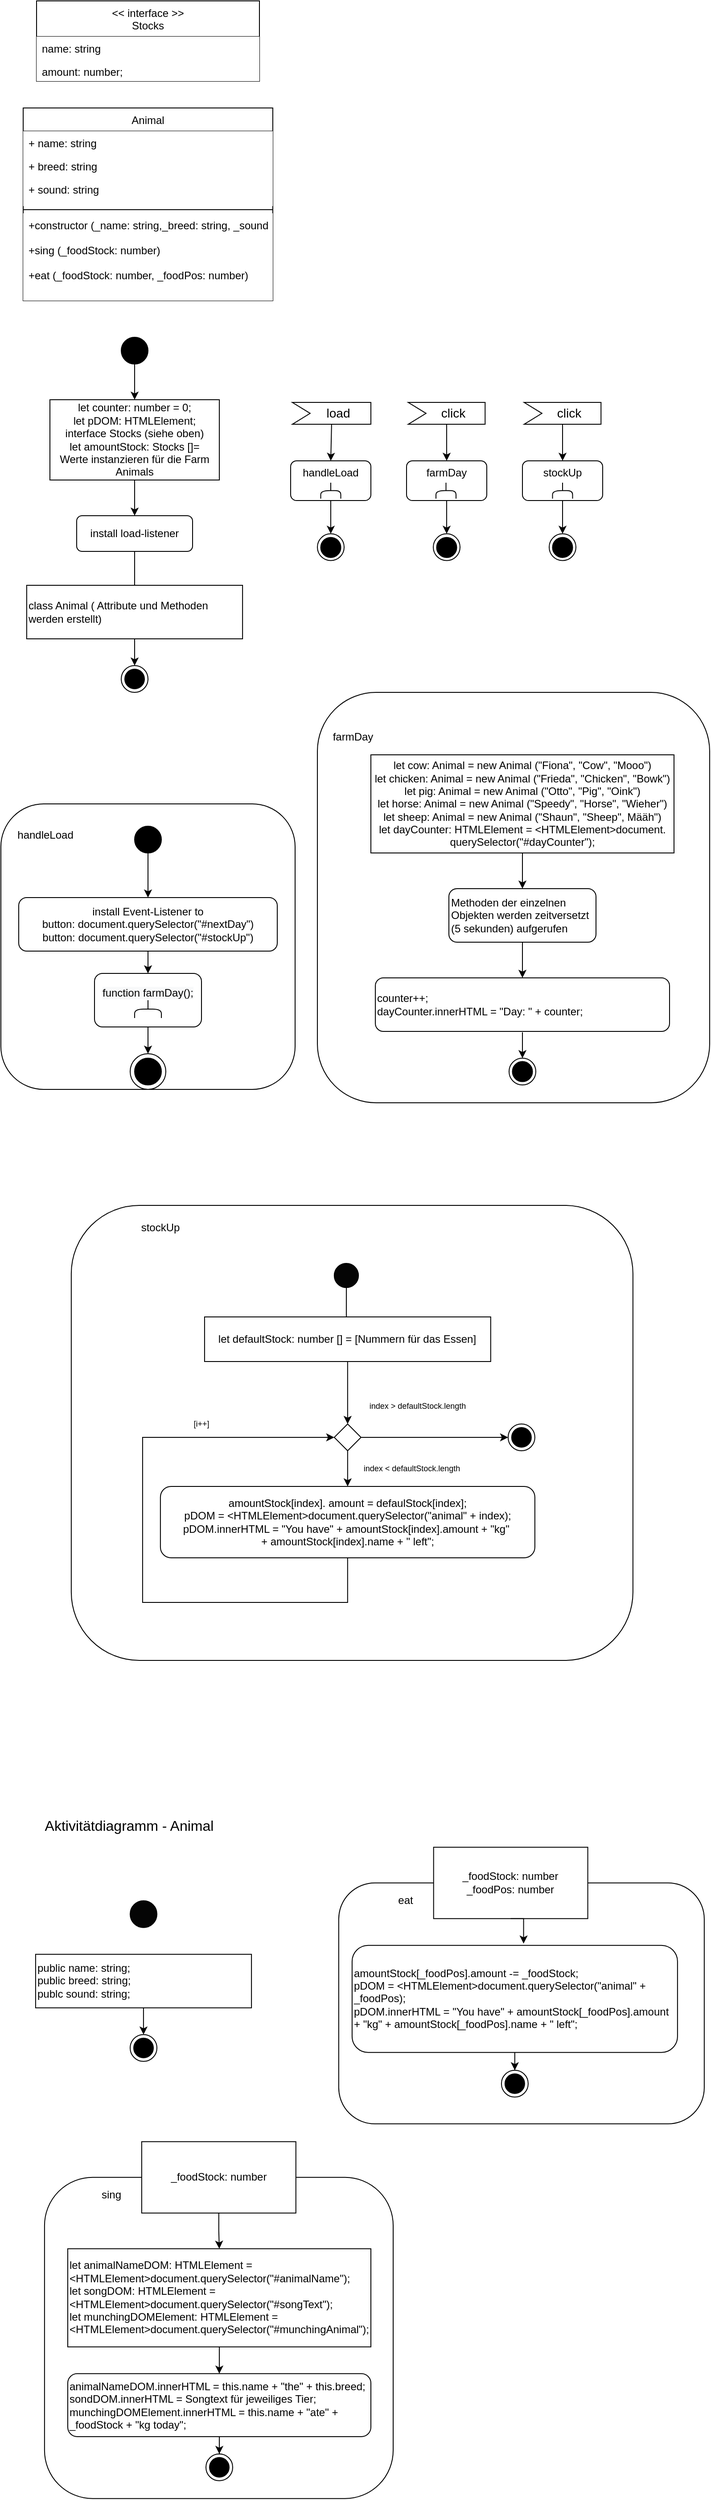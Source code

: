 <mxfile version="14.6.13" type="device"><diagram id="C5RBs43oDa-KdzZeNtuy" name="Page-1"><mxGraphModel dx="1422" dy="1991" grid="1" gridSize="10" guides="1" tooltips="1" connect="1" arrows="1" fold="1" page="1" pageScale="1" pageWidth="827" pageHeight="1169" math="0" shadow="0"><root><mxCell id="WIyWlLk6GJQsqaUBKTNV-0"/><mxCell id="WIyWlLk6GJQsqaUBKTNV-1" parent="WIyWlLk6GJQsqaUBKTNV-0"/><mxCell id="gKO_1X0yoC0C5hz0fYkY-162" value="" style="group" parent="WIyWlLk6GJQsqaUBKTNV-1" vertex="1" connectable="0"><mxGeometry x="430" y="-1060" width="795" height="2799.38" as="geometry"/></mxCell><mxCell id="zkfFHV4jXpPFQw0GAbJ--17" value="Animal" style="swimlane;fontStyle=0;align=center;verticalAlign=top;childLayout=stackLayout;horizontal=1;startSize=26;horizontalStack=0;resizeParent=1;resizeLast=0;collapsible=1;marginBottom=0;rounded=0;shadow=0;strokeWidth=1;" parent="gKO_1X0yoC0C5hz0fYkY-162" vertex="1"><mxGeometry x="25" y="120" width="280" height="216" as="geometry"><mxRectangle x="550" y="140" width="160" height="26" as="alternateBounds"/></mxGeometry></mxCell><mxCell id="zkfFHV4jXpPFQw0GAbJ--18" value="+ name: string" style="text;align=left;verticalAlign=top;spacingLeft=4;spacingRight=4;overflow=hidden;rotatable=0;points=[[0,0.5],[1,0.5]];portConstraint=eastwest;fillColor=#ffffff;" parent="zkfFHV4jXpPFQw0GAbJ--17" vertex="1"><mxGeometry y="26" width="280" height="26" as="geometry"/></mxCell><mxCell id="zkfFHV4jXpPFQw0GAbJ--19" value="+ breed: string" style="text;align=left;verticalAlign=top;spacingLeft=4;spacingRight=4;overflow=hidden;rotatable=0;points=[[0,0.5],[1,0.5]];portConstraint=eastwest;rounded=0;shadow=0;html=0;fillColor=#ffffff;" parent="zkfFHV4jXpPFQw0GAbJ--17" vertex="1"><mxGeometry y="52" width="280" height="26" as="geometry"/></mxCell><mxCell id="zkfFHV4jXpPFQw0GAbJ--20" value="+ sound: string" style="text;align=left;verticalAlign=top;spacingLeft=4;spacingRight=4;overflow=hidden;rotatable=0;points=[[0,0.5],[1,0.5]];portConstraint=eastwest;rounded=0;shadow=0;html=0;fillColor=#ffffff;" parent="zkfFHV4jXpPFQw0GAbJ--17" vertex="1"><mxGeometry y="78" width="280" height="32" as="geometry"/></mxCell><mxCell id="zkfFHV4jXpPFQw0GAbJ--23" value="" style="line;html=1;strokeWidth=1;align=left;verticalAlign=middle;spacingTop=-1;spacingLeft=3;spacingRight=3;rotatable=0;labelPosition=right;points=[];portConstraint=eastwest;" parent="zkfFHV4jXpPFQw0GAbJ--17" vertex="1"><mxGeometry y="110" width="280" height="8" as="geometry"/></mxCell><mxCell id="zkfFHV4jXpPFQw0GAbJ--24" value="+constructor (_name: string,_breed: string, _sound: string)&#10;&#10;+sing (_foodStock: number)&#10;&#10;+eat (_foodStock: number, _foodPos: number)" style="text;align=left;verticalAlign=top;spacingLeft=4;spacingRight=4;overflow=hidden;rotatable=0;points=[[0,0.5],[1,0.5]];portConstraint=eastwest;fillColor=#ffffff;" parent="zkfFHV4jXpPFQw0GAbJ--17" vertex="1"><mxGeometry y="118" width="280" height="98" as="geometry"/></mxCell><mxCell id="gKO_1X0yoC0C5hz0fYkY-0" value="&lt;&lt; interface &gt;&gt;&#10;Stocks" style="swimlane;fontStyle=0;align=center;verticalAlign=top;childLayout=stackLayout;horizontal=1;startSize=40;horizontalStack=0;resizeParent=1;resizeLast=0;collapsible=1;marginBottom=0;rounded=0;shadow=0;strokeWidth=1;labelBackgroundColor=none;" parent="gKO_1X0yoC0C5hz0fYkY-162" vertex="1"><mxGeometry x="40" width="250" height="90" as="geometry"><mxRectangle x="550" y="140" width="160" height="26" as="alternateBounds"/></mxGeometry></mxCell><mxCell id="gKO_1X0yoC0C5hz0fYkY-1" value="name: string" style="text;align=left;verticalAlign=top;spacingLeft=4;spacingRight=4;overflow=hidden;rotatable=0;points=[[0,0.5],[1,0.5]];portConstraint=eastwest;fillColor=#ffffff;" parent="gKO_1X0yoC0C5hz0fYkY-0" vertex="1"><mxGeometry y="40" width="250" height="26" as="geometry"/></mxCell><mxCell id="gKO_1X0yoC0C5hz0fYkY-3" value="amount: number;" style="text;align=left;verticalAlign=top;spacingLeft=4;spacingRight=4;overflow=hidden;rotatable=0;points=[[0,0.5],[1,0.5]];portConstraint=eastwest;rounded=0;shadow=0;html=0;fillColor=#ffffff;" parent="gKO_1X0yoC0C5hz0fYkY-0" vertex="1"><mxGeometry y="66" width="250" height="24" as="geometry"/></mxCell><mxCell id="gKO_1X0yoC0C5hz0fYkY-65" value="" style="group" parent="gKO_1X0yoC0C5hz0fYkY-162" vertex="1" connectable="0"><mxGeometry x="325" y="450" width="90" height="180" as="geometry"/></mxCell><mxCell id="gKO_1X0yoC0C5hz0fYkY-26" value="load" style="html=1;shape=mxgraph.infographic.ribbonSimple;notch1=20;notch2=0;align=center;verticalAlign=middle;fontSize=14;fontStyle=0;fillColor=#FFFFFF;flipH=0;spacingRight=0;spacingLeft=14;labelBackgroundColor=none;" parent="gKO_1X0yoC0C5hz0fYkY-65" vertex="1"><mxGeometry x="1.875" width="88.125" height="24.545" as="geometry"/></mxCell><mxCell id="gKO_1X0yoC0C5hz0fYkY-27" value="" style="endArrow=classic;html=1;labelBackgroundColor=#FFFFFF;strokeColor=#000000;exitX=0;exitY=0;exitDx=44.062;exitDy=24.545;exitPerimeter=0;entryX=0.5;entryY=0;entryDx=0;entryDy=0;" parent="gKO_1X0yoC0C5hz0fYkY-65" source="gKO_1X0yoC0C5hz0fYkY-26" target="gKO_1X0yoC0C5hz0fYkY-28" edge="1"><mxGeometry width="50" height="50" relative="1" as="geometry"><mxPoint x="39.375" y="90" as="sourcePoint"/><mxPoint x="45.375" y="57.273" as="targetPoint"/></mxGeometry></mxCell><mxCell id="gKO_1X0yoC0C5hz0fYkY-38" value="" style="group" parent="gKO_1X0yoC0C5hz0fYkY-65" vertex="1" connectable="0"><mxGeometry x="30" y="147.273" width="30" height="32.727" as="geometry"/></mxCell><mxCell id="gKO_1X0yoC0C5hz0fYkY-36" value="" style="ellipse;whiteSpace=wrap;html=1;aspect=fixed;labelBackgroundColor=none;fillColor=#ffffff;gradientColor=none;" parent="gKO_1X0yoC0C5hz0fYkY-38" vertex="1"><mxGeometry width="30" height="30" as="geometry"/></mxCell><mxCell id="gKO_1X0yoC0C5hz0fYkY-37" value="" style="ellipse;whiteSpace=wrap;html=1;aspect=fixed;labelBackgroundColor=none;gradientColor=none;fillColor=#000000;" parent="gKO_1X0yoC0C5hz0fYkY-38" vertex="1"><mxGeometry x="3.75" y="4.091" width="22.5" height="22.5" as="geometry"/></mxCell><mxCell id="gKO_1X0yoC0C5hz0fYkY-60" value="" style="group" parent="gKO_1X0yoC0C5hz0fYkY-65" vertex="1" connectable="0"><mxGeometry y="65.45" width="90" height="44.55" as="geometry"/></mxCell><mxCell id="gKO_1X0yoC0C5hz0fYkY-28" value="handleLoad" style="rounded=1;whiteSpace=wrap;html=1;labelBackgroundColor=none;fillColor=#ffffff;gradientColor=none;verticalAlign=top;" parent="gKO_1X0yoC0C5hz0fYkY-60" vertex="1"><mxGeometry width="90" height="44.55" as="geometry"/></mxCell><mxCell id="gKO_1X0yoC0C5hz0fYkY-34" value="" style="group" parent="gKO_1X0yoC0C5hz0fYkY-60" vertex="1" connectable="0"><mxGeometry x="33.75" y="24.55" width="22.5" height="8.91" as="geometry"/></mxCell><mxCell id="gKO_1X0yoC0C5hz0fYkY-29" value="" style="endArrow=none;html=1;labelBackgroundColor=#FFFFFF;strokeColor=#000000;" parent="gKO_1X0yoC0C5hz0fYkY-34" edge="1"><mxGeometry width="50" height="50" relative="1" as="geometry"><mxPoint y="17.82" as="sourcePoint"/><mxPoint x="22.5" y="17.82" as="targetPoint"/><Array as="points"><mxPoint y="8.91"/><mxPoint x="22.5" y="8.91"/></Array></mxGeometry></mxCell><mxCell id="gKO_1X0yoC0C5hz0fYkY-33" value="" style="endArrow=none;html=1;labelBackgroundColor=#FFFFFF;strokeColor=#000000;" parent="gKO_1X0yoC0C5hz0fYkY-34" edge="1"><mxGeometry width="50" height="50" relative="1" as="geometry"><mxPoint x="11.25" y="8.91" as="sourcePoint"/><mxPoint x="11.25" as="targetPoint"/></mxGeometry></mxCell><mxCell id="gKO_1X0yoC0C5hz0fYkY-35" value="" style="endArrow=classic;html=1;labelBackgroundColor=#FFFFFF;strokeColor=#000000;exitX=0.5;exitY=1;exitDx=0;exitDy=0;entryX=0.5;entryY=0;entryDx=0;entryDy=0;" parent="gKO_1X0yoC0C5hz0fYkY-65" source="gKO_1X0yoC0C5hz0fYkY-28" target="gKO_1X0yoC0C5hz0fYkY-36" edge="1"><mxGeometry width="50" height="50" relative="1" as="geometry"><mxPoint x="189.375" y="212.727" as="sourcePoint"/><mxPoint x="45.375" y="147.273" as="targetPoint"/></mxGeometry></mxCell><mxCell id="gKO_1X0yoC0C5hz0fYkY-79" value="" style="group" parent="gKO_1X0yoC0C5hz0fYkY-162" vertex="1" connectable="0"><mxGeometry x="585" y="450" width="90" height="180" as="geometry"/></mxCell><mxCell id="gKO_1X0yoC0C5hz0fYkY-80" value="click" style="html=1;shape=mxgraph.infographic.ribbonSimple;notch1=20;notch2=0;align=center;verticalAlign=middle;fontSize=14;fontStyle=0;fillColor=#FFFFFF;flipH=0;spacingRight=0;spacingLeft=14;labelBackgroundColor=none;" parent="gKO_1X0yoC0C5hz0fYkY-79" vertex="1"><mxGeometry x="1.875" width="86.25" height="24.545" as="geometry"/></mxCell><mxCell id="gKO_1X0yoC0C5hz0fYkY-81" value="" style="endArrow=classic;html=1;labelBackgroundColor=#FFFFFF;strokeColor=#000000;exitX=0;exitY=0;exitDx=43.125;exitDy=24.545;exitPerimeter=0;" parent="gKO_1X0yoC0C5hz0fYkY-79" source="gKO_1X0yoC0C5hz0fYkY-80" target="gKO_1X0yoC0C5hz0fYkY-86" edge="1"><mxGeometry width="50" height="50" relative="1" as="geometry"><mxPoint x="39.375" y="90" as="sourcePoint"/><mxPoint x="45.375" y="57.273" as="targetPoint"/></mxGeometry></mxCell><mxCell id="gKO_1X0yoC0C5hz0fYkY-82" value="" style="group" parent="gKO_1X0yoC0C5hz0fYkY-79" vertex="1" connectable="0"><mxGeometry x="30" y="147.273" width="30" height="32.727" as="geometry"/></mxCell><mxCell id="gKO_1X0yoC0C5hz0fYkY-83" value="" style="ellipse;whiteSpace=wrap;html=1;aspect=fixed;labelBackgroundColor=none;fillColor=#ffffff;gradientColor=none;" parent="gKO_1X0yoC0C5hz0fYkY-82" vertex="1"><mxGeometry width="30" height="30" as="geometry"/></mxCell><mxCell id="gKO_1X0yoC0C5hz0fYkY-84" value="" style="ellipse;whiteSpace=wrap;html=1;aspect=fixed;labelBackgroundColor=none;gradientColor=none;fillColor=#000000;" parent="gKO_1X0yoC0C5hz0fYkY-82" vertex="1"><mxGeometry x="3.75" y="4.091" width="22.5" height="22.5" as="geometry"/></mxCell><mxCell id="gKO_1X0yoC0C5hz0fYkY-85" value="" style="group" parent="gKO_1X0yoC0C5hz0fYkY-79" vertex="1" connectable="0"><mxGeometry y="65.45" width="90" height="44.55" as="geometry"/></mxCell><mxCell id="gKO_1X0yoC0C5hz0fYkY-86" value="stockUp" style="rounded=1;whiteSpace=wrap;html=1;labelBackgroundColor=none;fillColor=#ffffff;gradientColor=none;verticalAlign=top;" parent="gKO_1X0yoC0C5hz0fYkY-85" vertex="1"><mxGeometry width="90" height="44.55" as="geometry"/></mxCell><mxCell id="gKO_1X0yoC0C5hz0fYkY-87" value="" style="group" parent="gKO_1X0yoC0C5hz0fYkY-85" vertex="1" connectable="0"><mxGeometry x="33.75" y="24.55" width="22.5" height="8.91" as="geometry"/></mxCell><mxCell id="gKO_1X0yoC0C5hz0fYkY-88" value="" style="endArrow=none;html=1;labelBackgroundColor=#FFFFFF;strokeColor=#000000;" parent="gKO_1X0yoC0C5hz0fYkY-87" edge="1"><mxGeometry width="50" height="50" relative="1" as="geometry"><mxPoint y="17.82" as="sourcePoint"/><mxPoint x="22.5" y="17.82" as="targetPoint"/><Array as="points"><mxPoint y="8.91"/><mxPoint x="22.5" y="8.91"/></Array></mxGeometry></mxCell><mxCell id="gKO_1X0yoC0C5hz0fYkY-89" value="" style="endArrow=none;html=1;labelBackgroundColor=#FFFFFF;strokeColor=#000000;" parent="gKO_1X0yoC0C5hz0fYkY-87" edge="1"><mxGeometry width="50" height="50" relative="1" as="geometry"><mxPoint x="11.25" y="8.91" as="sourcePoint"/><mxPoint x="11.25" as="targetPoint"/></mxGeometry></mxCell><mxCell id="gKO_1X0yoC0C5hz0fYkY-90" value="" style="endArrow=classic;html=1;labelBackgroundColor=#FFFFFF;strokeColor=#000000;exitX=0.5;exitY=1;exitDx=0;exitDy=0;entryX=0.5;entryY=0;entryDx=0;entryDy=0;" parent="gKO_1X0yoC0C5hz0fYkY-79" source="gKO_1X0yoC0C5hz0fYkY-86" target="gKO_1X0yoC0C5hz0fYkY-83" edge="1"><mxGeometry width="50" height="50" relative="1" as="geometry"><mxPoint x="189.375" y="212.727" as="sourcePoint"/><mxPoint x="45.375" y="147.273" as="targetPoint"/></mxGeometry></mxCell><mxCell id="gKO_1X0yoC0C5hz0fYkY-91" value="" style="group" parent="gKO_1X0yoC0C5hz0fYkY-162" vertex="1" connectable="0"><mxGeometry x="455" y="450" width="90" height="180" as="geometry"/></mxCell><mxCell id="gKO_1X0yoC0C5hz0fYkY-92" value="click" style="html=1;shape=mxgraph.infographic.ribbonSimple;notch1=20;notch2=0;align=center;verticalAlign=middle;fontSize=14;fontStyle=0;fillColor=#FFFFFF;flipH=0;spacingRight=0;spacingLeft=14;labelBackgroundColor=none;" parent="gKO_1X0yoC0C5hz0fYkY-91" vertex="1"><mxGeometry x="1.875" width="86.25" height="24.545" as="geometry"/></mxCell><mxCell id="gKO_1X0yoC0C5hz0fYkY-93" value="" style="endArrow=classic;html=1;labelBackgroundColor=#FFFFFF;strokeColor=#000000;exitX=0;exitY=0;exitDx=43.125;exitDy=24.545;exitPerimeter=0;" parent="gKO_1X0yoC0C5hz0fYkY-91" source="gKO_1X0yoC0C5hz0fYkY-92" target="gKO_1X0yoC0C5hz0fYkY-98" edge="1"><mxGeometry width="50" height="50" relative="1" as="geometry"><mxPoint x="39.375" y="90" as="sourcePoint"/><mxPoint x="45.375" y="57.273" as="targetPoint"/></mxGeometry></mxCell><mxCell id="gKO_1X0yoC0C5hz0fYkY-94" value="" style="group" parent="gKO_1X0yoC0C5hz0fYkY-91" vertex="1" connectable="0"><mxGeometry x="30" y="147.273" width="30" height="32.727" as="geometry"/></mxCell><mxCell id="gKO_1X0yoC0C5hz0fYkY-95" value="" style="ellipse;whiteSpace=wrap;html=1;aspect=fixed;labelBackgroundColor=none;fillColor=#ffffff;gradientColor=none;" parent="gKO_1X0yoC0C5hz0fYkY-94" vertex="1"><mxGeometry width="30" height="30" as="geometry"/></mxCell><mxCell id="gKO_1X0yoC0C5hz0fYkY-96" value="" style="ellipse;whiteSpace=wrap;html=1;aspect=fixed;labelBackgroundColor=none;gradientColor=none;fillColor=#000000;" parent="gKO_1X0yoC0C5hz0fYkY-94" vertex="1"><mxGeometry x="3.75" y="4.091" width="22.5" height="22.5" as="geometry"/></mxCell><mxCell id="gKO_1X0yoC0C5hz0fYkY-97" value="" style="group" parent="gKO_1X0yoC0C5hz0fYkY-91" vertex="1" connectable="0"><mxGeometry y="65.45" width="90" height="44.55" as="geometry"/></mxCell><mxCell id="gKO_1X0yoC0C5hz0fYkY-98" value="farmDay" style="rounded=1;whiteSpace=wrap;html=1;labelBackgroundColor=none;fillColor=#ffffff;gradientColor=none;verticalAlign=top;" parent="gKO_1X0yoC0C5hz0fYkY-97" vertex="1"><mxGeometry width="90" height="44.55" as="geometry"/></mxCell><mxCell id="gKO_1X0yoC0C5hz0fYkY-99" value="" style="group" parent="gKO_1X0yoC0C5hz0fYkY-97" vertex="1" connectable="0"><mxGeometry x="33" y="24.548" width="22.5" height="8.91" as="geometry"/></mxCell><mxCell id="gKO_1X0yoC0C5hz0fYkY-100" value="" style="endArrow=none;html=1;labelBackgroundColor=#FFFFFF;strokeColor=#000000;" parent="gKO_1X0yoC0C5hz0fYkY-99" edge="1"><mxGeometry width="50" height="50" relative="1" as="geometry"><mxPoint y="17.82" as="sourcePoint"/><mxPoint x="22.5" y="17.82" as="targetPoint"/><Array as="points"><mxPoint y="8.91"/><mxPoint x="22.5" y="8.91"/></Array></mxGeometry></mxCell><mxCell id="gKO_1X0yoC0C5hz0fYkY-101" value="" style="endArrow=none;html=1;labelBackgroundColor=#FFFFFF;strokeColor=#000000;" parent="gKO_1X0yoC0C5hz0fYkY-99" edge="1"><mxGeometry width="50" height="50" relative="1" as="geometry"><mxPoint x="11.25" y="8.91" as="sourcePoint"/><mxPoint x="11.25" as="targetPoint"/></mxGeometry></mxCell><mxCell id="gKO_1X0yoC0C5hz0fYkY-102" value="" style="endArrow=classic;html=1;labelBackgroundColor=#FFFFFF;strokeColor=#000000;exitX=0.5;exitY=1;exitDx=0;exitDy=0;entryX=0.5;entryY=0;entryDx=0;entryDy=0;" parent="gKO_1X0yoC0C5hz0fYkY-91" source="gKO_1X0yoC0C5hz0fYkY-98" target="gKO_1X0yoC0C5hz0fYkY-95" edge="1"><mxGeometry width="50" height="50" relative="1" as="geometry"><mxPoint x="189.375" y="212.727" as="sourcePoint"/><mxPoint x="45.375" y="147.273" as="targetPoint"/></mxGeometry></mxCell><mxCell id="gKO_1X0yoC0C5hz0fYkY-107" value="" style="group" parent="gKO_1X0yoC0C5hz0fYkY-162" vertex="1" connectable="0"><mxGeometry y="900" width="330" height="320" as="geometry"/></mxCell><mxCell id="gKO_1X0yoC0C5hz0fYkY-39" value="" style="rounded=1;whiteSpace=wrap;html=1;labelBackgroundColor=none;gradientColor=none;fillColor=#FFFFFF;" parent="gKO_1X0yoC0C5hz0fYkY-107" vertex="1"><mxGeometry width="330" height="320" as="geometry"/></mxCell><mxCell id="gKO_1X0yoC0C5hz0fYkY-40" value="handleLoad" style="text;html=1;strokeColor=none;fillColor=none;align=center;verticalAlign=middle;whiteSpace=wrap;rounded=0;labelBackgroundColor=none;" parent="gKO_1X0yoC0C5hz0fYkY-107" vertex="1"><mxGeometry x="30" y="25" width="40" height="20" as="geometry"/></mxCell><mxCell id="gKO_1X0yoC0C5hz0fYkY-41" value="" style="ellipse;whiteSpace=wrap;html=1;aspect=fixed;labelBackgroundColor=none;fillColor=#000000;" parent="gKO_1X0yoC0C5hz0fYkY-107" vertex="1"><mxGeometry x="150" y="25" width="30" height="30" as="geometry"/></mxCell><mxCell id="gKO_1X0yoC0C5hz0fYkY-42" value="" style="endArrow=classic;html=1;labelBackgroundColor=#FFFFFF;strokeColor=#000000;exitX=0.5;exitY=1;exitDx=0;exitDy=0;" parent="gKO_1X0yoC0C5hz0fYkY-107" source="gKO_1X0yoC0C5hz0fYkY-41" target="gKO_1X0yoC0C5hz0fYkY-43" edge="1"><mxGeometry width="50" height="50" relative="1" as="geometry"><mxPoint x="160" y="130" as="sourcePoint"/><mxPoint x="210" y="80" as="targetPoint"/></mxGeometry></mxCell><mxCell id="gKO_1X0yoC0C5hz0fYkY-43" value="install Event-Listener to&lt;br&gt;button: document.querySelector(&quot;#nextDay&quot;)&lt;br&gt;button: document.querySelector(&quot;#stockUp&quot;)" style="rounded=1;whiteSpace=wrap;html=1;labelBackgroundColor=none;fillColor=#FFFFFF;gradientColor=none;verticalAlign=middle;" parent="gKO_1X0yoC0C5hz0fYkY-107" vertex="1"><mxGeometry x="20" y="105" width="290" height="60" as="geometry"/></mxCell><mxCell id="gKO_1X0yoC0C5hz0fYkY-44" value="" style="endArrow=classic;html=1;labelBackgroundColor=#FFFFFF;strokeColor=#000000;exitX=0.5;exitY=1;exitDx=0;exitDy=0;" parent="gKO_1X0yoC0C5hz0fYkY-107" source="gKO_1X0yoC0C5hz0fYkY-43" target="gKO_1X0yoC0C5hz0fYkY-45" edge="1"><mxGeometry width="50" height="50" relative="1" as="geometry"><mxPoint x="160" y="100" as="sourcePoint"/><mxPoint x="210" y="50" as="targetPoint"/></mxGeometry></mxCell><mxCell id="gKO_1X0yoC0C5hz0fYkY-45" value="&#10;&#10;&lt;span style=&quot;color: rgb(0, 0, 0); font-family: helvetica; font-size: 12px; font-style: normal; font-weight: 400; letter-spacing: normal; text-align: center; text-indent: 0px; text-transform: none; word-spacing: 0px; background-color: rgb(248, 249, 250); display: inline; float: none;&quot;&gt;function farmDay();&lt;/span&gt;&#10;&#10;" style="rounded=1;whiteSpace=wrap;html=1;labelBackgroundColor=none;fillColor=#FFFFFF;gradientColor=none;verticalAlign=bottom;" parent="gKO_1X0yoC0C5hz0fYkY-107" vertex="1"><mxGeometry x="105.0" y="190" width="120" height="60" as="geometry"/></mxCell><mxCell id="gKO_1X0yoC0C5hz0fYkY-46" value="" style="group" parent="gKO_1X0yoC0C5hz0fYkY-107" vertex="1" connectable="0"><mxGeometry x="150" y="220" width="30" height="10" as="geometry"/></mxCell><mxCell id="gKO_1X0yoC0C5hz0fYkY-47" value="" style="endArrow=none;html=1;labelBackgroundColor=#FFFFFF;strokeColor=#000000;" parent="gKO_1X0yoC0C5hz0fYkY-46" edge="1"><mxGeometry width="50" height="50" relative="1" as="geometry"><mxPoint y="20" as="sourcePoint"/><mxPoint x="30" y="20" as="targetPoint"/><Array as="points"><mxPoint y="10"/><mxPoint x="30" y="10"/></Array></mxGeometry></mxCell><mxCell id="gKO_1X0yoC0C5hz0fYkY-48" value="" style="endArrow=none;html=1;labelBackgroundColor=#FFFFFF;strokeColor=#000000;" parent="gKO_1X0yoC0C5hz0fYkY-46" edge="1"><mxGeometry width="50" height="50" relative="1" as="geometry"><mxPoint x="15" y="10" as="sourcePoint"/><mxPoint x="15" as="targetPoint"/></mxGeometry></mxCell><mxCell id="gKO_1X0yoC0C5hz0fYkY-49" value="" style="group" parent="gKO_1X0yoC0C5hz0fYkY-107" vertex="1" connectable="0"><mxGeometry x="145" y="280" width="40" height="40" as="geometry"/></mxCell><mxCell id="gKO_1X0yoC0C5hz0fYkY-50" value="" style="ellipse;whiteSpace=wrap;html=1;aspect=fixed;labelBackgroundColor=none;fillColor=#ffffff;gradientColor=none;" parent="gKO_1X0yoC0C5hz0fYkY-49" vertex="1"><mxGeometry width="40" height="40" as="geometry"/></mxCell><mxCell id="gKO_1X0yoC0C5hz0fYkY-51" value="" style="ellipse;whiteSpace=wrap;html=1;aspect=fixed;labelBackgroundColor=none;gradientColor=none;fillColor=#000000;" parent="gKO_1X0yoC0C5hz0fYkY-49" vertex="1"><mxGeometry x="5" y="5" width="30" height="30" as="geometry"/></mxCell><mxCell id="gKO_1X0yoC0C5hz0fYkY-52" value="" style="endArrow=classic;html=1;labelBackgroundColor=#FFFFFF;strokeColor=#000000;exitX=0.5;exitY=1;exitDx=0;exitDy=0;entryX=0.5;entryY=0;entryDx=0;entryDy=0;" parent="gKO_1X0yoC0C5hz0fYkY-107" source="gKO_1X0yoC0C5hz0fYkY-45" target="gKO_1X0yoC0C5hz0fYkY-50" edge="1"><mxGeometry width="50" height="50" relative="1" as="geometry"><mxPoint x="160" y="110" as="sourcePoint"/><mxPoint x="210" y="60" as="targetPoint"/></mxGeometry></mxCell><mxCell id="gKO_1X0yoC0C5hz0fYkY-108" value="" style="group" parent="gKO_1X0yoC0C5hz0fYkY-162" vertex="1" connectable="0"><mxGeometry x="55" y="377" width="190" height="240" as="geometry"/></mxCell><mxCell id="gKO_1X0yoC0C5hz0fYkY-6" value="" style="ellipse;whiteSpace=wrap;html=1;aspect=fixed;labelBackgroundColor=none;fillColor=#000000;" parent="gKO_1X0yoC0C5hz0fYkY-108" vertex="1"><mxGeometry x="80" width="30" height="30" as="geometry"/></mxCell><mxCell id="gKO_1X0yoC0C5hz0fYkY-7" value="" style="endArrow=classic;html=1;exitX=0.5;exitY=1;exitDx=0;exitDy=0;entryX=0.5;entryY=0;entryDx=0;entryDy=0;" parent="gKO_1X0yoC0C5hz0fYkY-108" source="gKO_1X0yoC0C5hz0fYkY-6" target="gKO_1X0yoC0C5hz0fYkY-8" edge="1"><mxGeometry width="50" height="50" relative="1" as="geometry"><mxPoint x="380" as="sourcePoint"/><mxPoint x="95" y="130" as="targetPoint"/></mxGeometry></mxCell><mxCell id="gKO_1X0yoC0C5hz0fYkY-8" value="" style="rounded=0;whiteSpace=wrap;html=1;labelBackgroundColor=none;" parent="gKO_1X0yoC0C5hz0fYkY-108" vertex="1"><mxGeometry y="70" width="190" height="90" as="geometry"/></mxCell><mxCell id="gKO_1X0yoC0C5hz0fYkY-9" value="let counter: number = 0;&lt;br&gt;let pDOM: HTMLElement;&lt;br&gt;interface Stocks (siehe oben)&lt;br&gt;let amountStock: Stocks []=&lt;br&gt;Werte instanzieren für die Farm Animals" style="text;html=1;strokeColor=none;fillColor=none;align=center;verticalAlign=middle;whiteSpace=wrap;rounded=0;labelBackgroundColor=none;" parent="gKO_1X0yoC0C5hz0fYkY-108" vertex="1"><mxGeometry y="70" width="190" height="90" as="geometry"/></mxCell><mxCell id="gKO_1X0yoC0C5hz0fYkY-11" value="" style="endArrow=classic;html=1;exitX=0.5;exitY=1;exitDx=0;exitDy=0;" parent="gKO_1X0yoC0C5hz0fYkY-108" source="gKO_1X0yoC0C5hz0fYkY-9" edge="1"><mxGeometry width="50" height="50" relative="1" as="geometry"><mxPoint x="380" y="230" as="sourcePoint"/><mxPoint x="95" y="200" as="targetPoint"/></mxGeometry></mxCell><mxCell id="gKO_1X0yoC0C5hz0fYkY-13" value="install load-listener" style="rounded=1;whiteSpace=wrap;html=1;labelBackgroundColor=none;fillColor=#ffffff;" parent="gKO_1X0yoC0C5hz0fYkY-108" vertex="1"><mxGeometry x="30" y="200" width="130" height="40" as="geometry"/></mxCell><mxCell id="gKO_1X0yoC0C5hz0fYkY-109" style="edgeStyle=orthogonalEdgeStyle;rounded=0;orthogonalLoop=1;jettySize=auto;html=1;entryX=0.5;entryY=0;entryDx=0;entryDy=0;exitX=0.5;exitY=1;exitDx=0;exitDy=0;" parent="gKO_1X0yoC0C5hz0fYkY-162" source="gKO_1X0yoC0C5hz0fYkY-13" target="gKO_1X0yoC0C5hz0fYkY-110" edge="1"><mxGeometry relative="1" as="geometry"><mxPoint x="150" y="630" as="sourcePoint"/></mxGeometry></mxCell><mxCell id="gKO_1X0yoC0C5hz0fYkY-110" value="" style="ellipse;html=1;shape=endState;fillColor=#000000;" parent="gKO_1X0yoC0C5hz0fYkY-162" vertex="1"><mxGeometry x="135" y="745" width="30" height="30" as="geometry"/></mxCell><mxCell id="gKO_1X0yoC0C5hz0fYkY-111" value="class Animal ( Attribute und Methoden werden erstellt)" style="rounded=0;whiteSpace=wrap;html=1;fillColor=#FFFFFF;align=left;" parent="gKO_1X0yoC0C5hz0fYkY-162" vertex="1"><mxGeometry x="28.94" y="655" width="242.12" height="60" as="geometry"/></mxCell><mxCell id="gKO_1X0yoC0C5hz0fYkY-125" value="" style="group" parent="gKO_1X0yoC0C5hz0fYkY-162" vertex="1" connectable="0"><mxGeometry x="355" y="775" width="440" height="460" as="geometry"/></mxCell><mxCell id="gKO_1X0yoC0C5hz0fYkY-103" value="" style="rounded=1;whiteSpace=wrap;html=1;labelBackgroundColor=none;fillColor=#FFFFFF;gradientColor=none;" parent="gKO_1X0yoC0C5hz0fYkY-125" vertex="1"><mxGeometry width="440" height="460" as="geometry"/></mxCell><mxCell id="gKO_1X0yoC0C5hz0fYkY-104" value="farmDay" style="text;html=1;strokeColor=none;fillColor=none;align=center;verticalAlign=middle;whiteSpace=wrap;rounded=0;labelBackgroundColor=none;" parent="gKO_1X0yoC0C5hz0fYkY-125" vertex="1"><mxGeometry x="20" y="40" width="40" height="20" as="geometry"/></mxCell><mxCell id="gKO_1X0yoC0C5hz0fYkY-106" value="let cow: Animal = new Animal (&quot;Fiona&quot;, &quot;Cow&quot;, &quot;Mooo&quot;)&lt;br&gt;let chicken: Animal = new Animal (&quot;Frieda&quot;, &quot;Chicken&quot;, &quot;Bowk&quot;)&lt;br&gt;let pig: Animal = new Animal (&quot;Otto&quot;, &quot;Pig&quot;, &quot;Oink&quot;)&lt;br&gt;let horse: Animal = new Animal (&quot;Speedy&quot;, &quot;Horse&quot;, &quot;Wieher&quot;)&lt;br&gt;let sheep: Animal = new Animal (&quot;Shaun&quot;, &quot;Sheep&quot;, Määh&quot;)&lt;br&gt;&lt;span style=&quot;text-align: left&quot;&gt;let dayCounter: HTMLElement = &amp;lt;HTMLElement&amp;gt;document. querySelector(&quot;#dayCounter&quot;);&lt;/span&gt;" style="rounded=0;whiteSpace=wrap;html=1;labelBackgroundColor=none;fillColor=#FFFFFF;gradientColor=none;" parent="gKO_1X0yoC0C5hz0fYkY-125" vertex="1"><mxGeometry x="60" y="70" width="340" height="110" as="geometry"/></mxCell><mxCell id="gKO_1X0yoC0C5hz0fYkY-112" value="Methoden der einzelnen Objekten werden zeitversetzt (5 sekunden) aufgerufen" style="rounded=1;whiteSpace=wrap;html=1;strokeColor=#000000;fillColor=#FFFFFF;align=left;" parent="gKO_1X0yoC0C5hz0fYkY-125" vertex="1"><mxGeometry x="147.5" y="220" width="165" height="60" as="geometry"/></mxCell><mxCell id="gKO_1X0yoC0C5hz0fYkY-113" style="edgeStyle=orthogonalEdgeStyle;rounded=0;orthogonalLoop=1;jettySize=auto;html=1;entryX=0.5;entryY=0;entryDx=0;entryDy=0;exitX=0.5;exitY=1;exitDx=0;exitDy=0;" parent="gKO_1X0yoC0C5hz0fYkY-125" source="gKO_1X0yoC0C5hz0fYkY-106" target="gKO_1X0yoC0C5hz0fYkY-112" edge="1"><mxGeometry relative="1" as="geometry"><mxPoint x="230" y="190" as="sourcePoint"/></mxGeometry></mxCell><mxCell id="gKO_1X0yoC0C5hz0fYkY-114" value="counter++;&lt;br&gt;dayCounter.innerHTML = &quot;Day: &quot; + counter;" style="rounded=1;whiteSpace=wrap;html=1;align=left;" parent="gKO_1X0yoC0C5hz0fYkY-125" vertex="1"><mxGeometry x="65" y="320" width="330" height="60" as="geometry"/></mxCell><mxCell id="gKO_1X0yoC0C5hz0fYkY-115" style="edgeStyle=orthogonalEdgeStyle;rounded=0;orthogonalLoop=1;jettySize=auto;html=1;entryX=0.5;entryY=0;entryDx=0;entryDy=0;" parent="gKO_1X0yoC0C5hz0fYkY-125" source="gKO_1X0yoC0C5hz0fYkY-112" target="gKO_1X0yoC0C5hz0fYkY-114" edge="1"><mxGeometry relative="1" as="geometry"><mxPoint x="235" y="-1760" as="sourcePoint"/><mxPoint x="235" y="-1630" as="targetPoint"/></mxGeometry></mxCell><mxCell id="gKO_1X0yoC0C5hz0fYkY-123" value="" style="group" parent="gKO_1X0yoC0C5hz0fYkY-125" vertex="1" connectable="0"><mxGeometry x="215" y="410.003" width="30" height="30" as="geometry"/></mxCell><mxCell id="gKO_1X0yoC0C5hz0fYkY-121" value="" style="ellipse;whiteSpace=wrap;html=1;aspect=fixed;labelBackgroundColor=none;fillColor=#ffffff;gradientColor=none;" parent="gKO_1X0yoC0C5hz0fYkY-123" vertex="1"><mxGeometry width="30" height="30" as="geometry"/></mxCell><mxCell id="gKO_1X0yoC0C5hz0fYkY-122" value="" style="ellipse;whiteSpace=wrap;html=1;aspect=fixed;labelBackgroundColor=none;gradientColor=none;fillColor=#000000;" parent="gKO_1X0yoC0C5hz0fYkY-123" vertex="1"><mxGeometry x="3.75" y="3.751" width="22.5" height="22.5" as="geometry"/></mxCell><mxCell id="gKO_1X0yoC0C5hz0fYkY-124" value="" style="endArrow=classic;html=1;labelBackgroundColor=#FFFFFF;strokeColor=#000000;entryX=0.5;entryY=0;entryDx=0;entryDy=0;" parent="gKO_1X0yoC0C5hz0fYkY-125" target="gKO_1X0yoC0C5hz0fYkY-121" edge="1"><mxGeometry width="50" height="50" relative="1" as="geometry"><mxPoint x="230" y="381" as="sourcePoint"/><mxPoint x="180" y="360" as="targetPoint"/></mxGeometry></mxCell><mxCell id="gKO_1X0yoC0C5hz0fYkY-126" value="" style="rounded=1;whiteSpace=wrap;html=1;strokeColor=#000000;fillColor=#FFFFFF;" parent="gKO_1X0yoC0C5hz0fYkY-162" vertex="1"><mxGeometry x="78.94" y="1350" width="630" height="510" as="geometry"/></mxCell><mxCell id="gKO_1X0yoC0C5hz0fYkY-127" value="" style="ellipse;whiteSpace=wrap;html=1;aspect=fixed;fillColor=#050505;" parent="gKO_1X0yoC0C5hz0fYkY-162" vertex="1"><mxGeometry x="373.92" y="1415.001" width="27.138" height="27.138" as="geometry"/></mxCell><mxCell id="gKO_1X0yoC0C5hz0fYkY-128" value="stockUp" style="text;html=1;strokeColor=none;fillColor=none;align=center;verticalAlign=middle;whiteSpace=wrap;rounded=0;" parent="gKO_1X0yoC0C5hz0fYkY-162" vertex="1"><mxGeometry x="138.94" y="1365" width="80" height="20" as="geometry"/></mxCell><mxCell id="gKO_1X0yoC0C5hz0fYkY-129" style="edgeStyle=orthogonalEdgeStyle;rounded=0;orthogonalLoop=1;jettySize=auto;html=1;entryX=0.5;entryY=0;entryDx=0;entryDy=0;" parent="gKO_1X0yoC0C5hz0fYkY-162" source="gKO_1X0yoC0C5hz0fYkY-127" target="gKO_1X0yoC0C5hz0fYkY-132" edge="1"><mxGeometry x="-867.06" y="1115" as="geometry"><mxPoint x="-544.49" y="1275" as="targetPoint"/></mxGeometry></mxCell><mxCell id="gKO_1X0yoC0C5hz0fYkY-132" value="" style="rhombus;strokeColor=#000000;fillColor=#FFFFFF;" parent="gKO_1X0yoC0C5hz0fYkY-162" vertex="1"><mxGeometry x="373.92" y="1595" width="30" height="30" as="geometry"/></mxCell><mxCell id="gKO_1X0yoC0C5hz0fYkY-133" value="index &amp;lt; defaultStock.length" style="text;html=1;strokeColor=none;fillColor=none;align=center;verticalAlign=middle;whiteSpace=wrap;rounded=0;fontSize=9;" parent="gKO_1X0yoC0C5hz0fYkY-162" vertex="1"><mxGeometry x="401.06" y="1635" width="120" height="20" as="geometry"/></mxCell><mxCell id="gKO_1X0yoC0C5hz0fYkY-134" value="&lt;font style=&quot;font-size: 12px&quot;&gt;let defaultStock: number [] = [Nummern für das Essen]&lt;br&gt;&lt;/font&gt;" style="rounded=0;whiteSpace=wrap;html=1;fontSize=9;strokeColor=#000000;fillColor=#FFFFFF;" parent="gKO_1X0yoC0C5hz0fYkY-162" vertex="1"><mxGeometry x="228.46" y="1475" width="320.93" height="50" as="geometry"/></mxCell><mxCell id="gKO_1X0yoC0C5hz0fYkY-135" value="amountStock[index]. amount = defaulStock[index];&lt;br&gt;pDOM = &amp;lt;HTMLElement&amp;gt;document.querySelector(&quot;animal&quot; + index);&lt;br&gt;pDOM.innerHTML = &quot;You have&quot; + amountStock[index].amount + &quot;kg&quot;&amp;nbsp;&lt;br&gt;+ amountStock[index].name + &quot; left&quot;;" style="rounded=1;whiteSpace=wrap;html=1;fontSize=12;strokeColor=#000000;fillColor=#FFFFFF;" parent="gKO_1X0yoC0C5hz0fYkY-162" vertex="1"><mxGeometry x="178.93" y="1665" width="420" height="80" as="geometry"/></mxCell><mxCell id="gKO_1X0yoC0C5hz0fYkY-130" style="edgeStyle=orthogonalEdgeStyle;rounded=0;orthogonalLoop=1;jettySize=auto;html=1;" parent="gKO_1X0yoC0C5hz0fYkY-162" source="gKO_1X0yoC0C5hz0fYkY-132" target="gKO_1X0yoC0C5hz0fYkY-135" edge="1"><mxGeometry relative="1" as="geometry"/></mxCell><mxCell id="gKO_1X0yoC0C5hz0fYkY-136" style="edgeStyle=orthogonalEdgeStyle;rounded=0;orthogonalLoop=1;jettySize=auto;html=1;entryX=0;entryY=0.5;entryDx=0;entryDy=0;" parent="gKO_1X0yoC0C5hz0fYkY-162" source="gKO_1X0yoC0C5hz0fYkY-135" target="gKO_1X0yoC0C5hz0fYkY-132" edge="1"><mxGeometry x="-867.06" y="1115" as="geometry"><mxPoint x="388.93" y="1795" as="targetPoint"/><Array as="points"><mxPoint x="388.94" y="1795"/><mxPoint x="158.94" y="1795"/><mxPoint x="158.94" y="1610"/></Array></mxGeometry></mxCell><mxCell id="gKO_1X0yoC0C5hz0fYkY-137" value="&lt;span style=&quot;color: rgba(0 , 0 , 0 , 0) ; font-family: monospace ; font-size: 0px&quot;&gt;%3CmxGraphModel%3E%3Croot%3E%3CmxCell%20id%3D%220%22%2F%3E%3CmxCell%20id%3D%221%22%20parent%3D%220%22%2F%3E%3CmxCell%20id%3D%222%22%20value%3D%22%22%20style%3D%22group%22%20vertex%3D%221%22%20connectable%3D%220%22%20parent%3D%221%22%3E%3CmxGeometry%20x%3D%2230%22%20y%3D%22-810%22%20width%3D%22370%22%20height%3D%22570%22%20as%3D%22geometry%22%2F%3E%3C%2FmxCell%3E%3CmxCell%20id%3D%223%22%20value%3D%22%22%20style%3D%22group%22%20vertex%3D%221%22%20connectable%3D%220%22%20parent%3D%222%22%3E%3CmxGeometry%20width%3D%22370%22%20height%3D%22570%22%20as%3D%22geometry%22%2F%3E%3C%2FmxCell%3E%3CmxCell%20id%3D%224%22%20value%3D%22%22%20style%3D%22rounded%3D1%3BwhiteSpace%3Dwrap%3Bhtml%3D1%3BstrokeColor%3D%23000000%3BfillColor%3D%23FFFFFF%3B%22%20vertex%3D%221%22%20parent%3D%223%22%3E%3CmxGeometry%20width%3D%22370%22%20height%3D%22550%22%20as%3D%22geometry%22%2F%3E%3C%2FmxCell%3E%3CmxCell%20id%3D%225%22%20value%3D%22handleLoad%22%20style%3D%22text%3Bhtml%3D1%3BstrokeColor%3Dnone%3BfillColor%3Dnone%3Balign%3Dcenter%3BverticalAlign%3Dmiddle%3BwhiteSpace%3Dwrap%3Brounded%3D0%3B%22%20vertex%3D%221%22%20parent%3D%223%22%3E%3CmxGeometry%20x%3D%2219.998%22%20y%3D%2218.831%22%20width%3D%2278.485%22%20height%3D%2229.376%22%20as%3D%22geometry%22%2F%3E%3C%2FmxCell%3E%3CmxCell%20id%3D%226%22%20style%3D%22edgeStyle%3DorthogonalEdgeStyle%3Brounded%3D0%3BorthogonalLoop%3D1%3BjettySize%3Dauto%3Bhtml%3D1%3BentryX%3D0.5%3BentryY%3D0%3BentryDx%3D0%3BentryDy%3D0%3B%22%20edge%3D%221%22%20parent%3D%223%22%20source%3D%227%22%20target%3D%229%22%3E%3CmxGeometry%20relative%3D%221%22%20as%3D%22geometry%22%2F%3E%3C%2FmxCell%3E%3CmxCell%20id%3D%227%22%20value%3D%22%22%20style%3D%22ellipse%3BwhiteSpace%3Dwrap%3Bhtml%3D1%3Baspect%3Dfixed%3BfillColor%3D%23050505%3B%22%20vertex%3D%221%22%20parent%3D%223%22%3E%3CmxGeometry%20x%3D%22171.43%22%20y%3D%2218.831%22%20width%3D%2227.138%22%20height%3D%2227.138%22%20as%3D%22geometry%22%2F%3E%3C%2FmxCell%3E%3CmxCell%20id%3D%228%22%20style%3D%22edgeStyle%3DorthogonalEdgeStyle%3Brounded%3D0%3BorthogonalLoop%3D1%3BjettySize%3Dauto%3Bhtml%3D1%3B%22%20edge%3D%221%22%20parent%3D%223%22%20source%3D%229%22%20target%3D%2211%22%3E%3CmxGeometry%20relative%3D%221%22%20as%3D%22geometry%22%2F%3E%3C%2FmxCell%3E%3CmxCell%20id%3D%229%22%20value%3D%22let%20canvas%3A%20HTMLCanvasElement%20%3D%20document.querySelector(%26quot%3Bcanvas%26quot%3B)%3B%26lt%3Bbr%26gt%3B%22%20style%3D%22rounded%3D0%3BwhiteSpace%3Dwrap%3Bhtml%3D1%3BstrokeColor%3D%23000000%3BfillColor%3D%23FFFFFF%3B%22%20vertex%3D%221%22%20parent%3D%223%22%3E%3CmxGeometry%20x%3D%2270%22%20y%3D%2275.323%22%20width%3D%22230%22%20height%3D%2247.077%22%20as%3D%22geometry%22%2F%3E%3C%2FmxCell%3E%3CmxCell%20id%3D%2210%22%20style%3D%22edgeStyle%3DorthogonalEdgeStyle%3Brounded%3D0%3BorthogonalLoop%3D1%3BjettySize%3Dauto%3Bhtml%3D1%3B%22%20edge%3D%221%22%20parent%3D%223%22%20source%3D%2211%22%20target%3D%2213%22%3E%3CmxGeometry%20relative%3D%221%22%20as%3D%22geometry%22%2F%3E%3C%2FmxCell%3E%3CmxCell%20id%3D%2211%22%20value%3D%22%26lt%3Bspan%26gt%3Bcrc2%20%3D%20canvas.getContext(%26quot%3B2d%26quot%3B)%3B%26lt%3Bbr%26gt%3Bcanvas.width%20%2F%20canvas.height%20festlegen%20(responsive)%26lt%3Bbr%26gt%3B%26lt%3B%2Fspan%26gt%3B%22%20style%3D%22rounded%3D1%3BwhiteSpace%3Dwrap%3Bhtml%3D1%3BstrokeColor%3D%23000000%3BfillColor%3D%23FFFFFF%3B%22%20vertex%3D%221%22%20parent%3D%223%22%3E%3CmxGeometry%20x%3D%2225%22%20y%3D%22155.354%22%20width%3D%22320%22%20height%3D%2256.492%22%20as%3D%22geometry%22%2F%3E%3C%2FmxCell%3E%3CmxCell%20id%3D%2212%22%20style%3D%22edgeStyle%3DorthogonalEdgeStyle%3Brounded%3D0%3BorthogonalLoop%3D1%3BjettySize%3Dauto%3Bhtml%3D1%3BentryX%3D0.5%3BentryY%3D0%3BentryDx%3D0%3BentryDy%3D0%3B%22%20edge%3D%221%22%20parent%3D%223%22%20source%3D%2213%22%20target%3D%2215%22%3E%3CmxGeometry%20relative%3D%221%22%20as%3D%22geometry%22%2F%3E%3C%2FmxCell%3E%3CmxCell%20id%3D%2213%22%20value%3D%22let%20horizon%3A%20number%20%3D%20crc2.canvas.height%20*%20goldenCut%3B%20let%20posMountains%3A%20Vector%20%3D%20%7B%20x%3A%200%2C%20y%3A%20horizon%20%7D%3B%22%20style%3D%22rounded%3D0%3BwhiteSpace%3Dwrap%3Bhtml%3D1%3BstrokeColor%3D%23000000%3BfillColor%3D%23FFFFFF%3B%22%20vertex%3D%221%22%20parent%3D%223%22%3E%3CmxGeometry%20x%3D%2235%22%20y%3D%22244.8%22%20width%3D%22300%22%20height%3D%2256.492%22%20as%3D%22geometry%22%2F%3E%3C%2FmxCell%3E%3CmxCell%20id%3D%2214%22%20value%3D%22%22%20style%3D%22group%22%20vertex%3D%221%22%20connectable%3D%220%22%20parent%3D%223%22%3E%3CmxGeometry%20x%3D%22115%22%20y%3D%22323.077%22%20width%3D%22140%22%20height%3D%22150%22%20as%3D%22geometry%22%2F%3E%3C%2FmxCell%3E%3CmxCell%20id%3D%2215%22%20value%3D%22%26lt%3Bdiv%26gt%3B%26lt%3Bspan%26gt%3BdrawBackground()%26lt%3B%2Fspan%26gt%3B%26lt%3B%2Fdiv%26gt%3B%26lt%3Bdiv%26gt%3B%26lt%3Bspan%26gt%3BdrawSun()%26lt%3B%2Fspan%26gt%3B%26lt%3B%2Fdiv%26gt%3B%26lt%3Bdiv%26gt%3B%26lt%3Bspan%26gt%3B3*drawCloud()%26lt%3B%2Fspan%26gt%3B%26lt%3B%2Fdiv%26gt%3B%26lt%3Bdiv%26gt%3B2*drawMountains()%26lt%3B%2Fdiv%26gt%3B%26lt%3Bdiv%26gt%3B2*drawPine()%26lt%3B%2Fdiv%26gt%3B%26lt%3Bdiv%26gt%3BdrawLavender()%26lt%3B%2Fdiv%26gt%3B%26lt%3Bdiv%26gt%3BdrawDandelion()%26lt%3B%2Fdiv%26gt%3B%26lt%3Bdiv%26gt%3BdrawStarflower()%26lt%3B%2Fdiv%26gt%3B%22%20style%3D%22rounded%3D1%3BwhiteSpace%3Dwrap%3Bhtml%3D1%3BstrokeColor%3D%23000000%3BfillColor%3D%23FFFFFF%3BverticalAlign%3Dtop%3B%22%20vertex%3D%221%22%20parent%3D%2214%22%3E%3CmxGeometry%20width%3D%22140%22%20height%3D%22150%22%20as%3D%22geometry%22%2F%3E%3C%2FmxCell%3E%3CmxCell%20id%3D%2216%22%20value%3D%22%22%20style%3D%22strokeWidth%3D2%3Bhtml%3D1%3Bshape%3Dmxgraph.flowchart.annotation_2%3Balign%3Dleft%3BlabelPosition%3Dright%3BpointerEvents%3D1%3BfillColor%3D%23F2F2F2%3Brotation%3D90%3B%22%20vertex%3D%221%22%20parent%3D%2214%22%3E%3CmxGeometry%20x%3D%2261.5%22%20y%3D%22121.919%22%20width%3D%2217%22%20height%3D%2224.009%22%20as%3D%22geometry%22%2F%3E%3C%2FmxCell%3E%3CmxCell%20id%3D%2217%22%20value%3D%22%22%20style%3D%22ellipse%3Bhtml%3D1%3Bshape%3DendState%3BfillColor%3D%23000000%3B%22%20vertex%3D%221%22%20parent%3D%223%22%3E%3CmxGeometry%20x%3D%22170%22%20y%3D%22500%22%20width%3D%2230%22%20height%3D%2230%22%20as%3D%22geometry%22%2F%3E%3C%2FmxCell%3E%3CmxCell%20id%3D%2218%22%20style%3D%22edgeStyle%3DorthogonalEdgeStyle%3Brounded%3D0%3BorthogonalLoop%3D1%3BjettySize%3Dauto%3Bhtml%3D1%3BentryX%3D0.5%3BentryY%3D0%3BentryDx%3D0%3BentryDy%3D0%3B%22%20edge%3D%221%22%20parent%3D%223%22%20source%3D%2215%22%20target%3D%2217%22%3E%3CmxGeometry%20relative%3D%221%22%20as%3D%22geometry%22%2F%3E%3C%2FmxCell%3E%3C%2Froot%3E%3C%2FmxGraphModel%3E&lt;/span&gt;" style="ellipse;html=1;shape=endState;fillColor=#000000;" parent="gKO_1X0yoC0C5hz0fYkY-162" vertex="1"><mxGeometry x="568.93" y="1595" width="30" height="30" as="geometry"/></mxCell><mxCell id="gKO_1X0yoC0C5hz0fYkY-131" style="edgeStyle=orthogonalEdgeStyle;rounded=0;orthogonalLoop=1;jettySize=auto;html=1;entryX=0;entryY=0.5;entryDx=0;entryDy=0;" parent="gKO_1X0yoC0C5hz0fYkY-162" source="gKO_1X0yoC0C5hz0fYkY-132" target="gKO_1X0yoC0C5hz0fYkY-137" edge="1"><mxGeometry relative="1" as="geometry"/></mxCell><mxCell id="gKO_1X0yoC0C5hz0fYkY-138" value="index &amp;gt; defaultStock.length" style="text;html=1;strokeColor=none;fillColor=none;align=center;verticalAlign=middle;whiteSpace=wrap;rounded=0;fontSize=9;" parent="gKO_1X0yoC0C5hz0fYkY-162" vertex="1"><mxGeometry x="403.92" y="1565" width="127.43" height="20" as="geometry"/></mxCell><mxCell id="gKO_1X0yoC0C5hz0fYkY-139" value="&lt;font style=&quot;font-size: 16px&quot;&gt;Aktivitätdiagramm - Animal&lt;/font&gt;" style="text;html=1;strokeColor=none;fillColor=none;align=center;verticalAlign=middle;whiteSpace=wrap;rounded=0;" parent="gKO_1X0yoC0C5hz0fYkY-162" vertex="1"><mxGeometry x="28.94" y="2030" width="230" height="29.38" as="geometry"/></mxCell><mxCell id="gKO_1X0yoC0C5hz0fYkY-141" value="" style="ellipse;whiteSpace=wrap;html=1;aspect=fixed;fillColor=#050505;" parent="gKO_1X0yoC0C5hz0fYkY-162" vertex="1"><mxGeometry x="145" y="2129.38" width="30" height="30" as="geometry"/></mxCell><mxCell id="gKO_1X0yoC0C5hz0fYkY-143" value="public name: string;&lt;br&gt;public breed: string;&lt;br&gt;publc sound: string;" style="rounded=0;whiteSpace=wrap;html=1;fillColor=#FFFFFF;align=left;" parent="gKO_1X0yoC0C5hz0fYkY-162" vertex="1"><mxGeometry x="38.94" y="2189.38" width="242.12" height="60" as="geometry"/></mxCell><mxCell id="gKO_1X0yoC0C5hz0fYkY-144" value="" style="ellipse;html=1;shape=endState;fillColor=#000000;" parent="gKO_1X0yoC0C5hz0fYkY-162" vertex="1"><mxGeometry x="145" y="2279.38" width="30" height="30" as="geometry"/></mxCell><mxCell id="gKO_1X0yoC0C5hz0fYkY-142" style="edgeStyle=orthogonalEdgeStyle;rounded=0;orthogonalLoop=1;jettySize=auto;html=1;entryX=0.5;entryY=0;entryDx=0;entryDy=0;" parent="gKO_1X0yoC0C5hz0fYkY-162" source="gKO_1X0yoC0C5hz0fYkY-143" target="gKO_1X0yoC0C5hz0fYkY-144" edge="1"><mxGeometry relative="1" as="geometry"><mxPoint x="160.023" y="2304.38" as="targetPoint"/></mxGeometry></mxCell><mxCell id="gKO_1X0yoC0C5hz0fYkY-145" value="" style="group" parent="gKO_1X0yoC0C5hz0fYkY-162" vertex="1" connectable="0"><mxGeometry x="378.94" y="2069.38" width="410" height="310" as="geometry"/></mxCell><mxCell id="gKO_1X0yoC0C5hz0fYkY-146" value="" style="rounded=1;whiteSpace=wrap;html=1;strokeColor=#000000;fillColor=#FFFFFF;" parent="gKO_1X0yoC0C5hz0fYkY-145" vertex="1"><mxGeometry y="40" width="410" height="270" as="geometry"/></mxCell><mxCell id="gKO_1X0yoC0C5hz0fYkY-147" value="eat" style="text;html=1;strokeColor=none;fillColor=none;align=center;verticalAlign=middle;whiteSpace=wrap;rounded=0;" parent="gKO_1X0yoC0C5hz0fYkY-145" vertex="1"><mxGeometry x="20" y="50" width="110" height="20" as="geometry"/></mxCell><mxCell id="gKO_1X0yoC0C5hz0fYkY-148" value="&lt;span style=&quot;color: rgba(0 , 0 , 0 , 0) ; font-family: monospace ; font-size: 0px&quot;&gt;%3CmxGraphModel%3E%3Croot%3E%3CmxCell%20id%3D%220%22%2F%3E%3CmxCell%20id%3D%221%22%20parent%3D%220%22%2F%3E%3CmxCell%20id%3D%222%22%20value%3D%22%22%20style%3D%22group%22%20vertex%3D%221%22%20connectable%3D%220%22%20parent%3D%221%22%3E%3CmxGeometry%20x%3D%2230%22%20y%3D%22-810%22%20width%3D%22370%22%20height%3D%22570%22%20as%3D%22geometry%22%2F%3E%3C%2FmxCell%3E%3CmxCell%20id%3D%223%22%20value%3D%22%22%20style%3D%22group%22%20vertex%3D%221%22%20connectable%3D%220%22%20parent%3D%222%22%3E%3CmxGeometry%20width%3D%22370%22%20height%3D%22570%22%20as%3D%22geometry%22%2F%3E%3C%2FmxCell%3E%3CmxCell%20id%3D%224%22%20value%3D%22%22%20style%3D%22rounded%3D1%3BwhiteSpace%3Dwrap%3Bhtml%3D1%3BstrokeColor%3D%23000000%3BfillColor%3D%23FFFFFF%3B%22%20vertex%3D%221%22%20parent%3D%223%22%3E%3CmxGeometry%20width%3D%22370%22%20height%3D%22550%22%20as%3D%22geometry%22%2F%3E%3C%2FmxCell%3E%3CmxCell%20id%3D%225%22%20value%3D%22handleLoad%22%20style%3D%22text%3Bhtml%3D1%3BstrokeColor%3Dnone%3BfillColor%3Dnone%3Balign%3Dcenter%3BverticalAlign%3Dmiddle%3BwhiteSpace%3Dwrap%3Brounded%3D0%3B%22%20vertex%3D%221%22%20parent%3D%223%22%3E%3CmxGeometry%20x%3D%2219.998%22%20y%3D%2218.831%22%20width%3D%2278.485%22%20height%3D%2229.376%22%20as%3D%22geometry%22%2F%3E%3C%2FmxCell%3E%3CmxCell%20id%3D%226%22%20style%3D%22edgeStyle%3DorthogonalEdgeStyle%3Brounded%3D0%3BorthogonalLoop%3D1%3BjettySize%3Dauto%3Bhtml%3D1%3BentryX%3D0.5%3BentryY%3D0%3BentryDx%3D0%3BentryDy%3D0%3B%22%20edge%3D%221%22%20parent%3D%223%22%20source%3D%227%22%20target%3D%229%22%3E%3CmxGeometry%20relative%3D%221%22%20as%3D%22geometry%22%2F%3E%3C%2FmxCell%3E%3CmxCell%20id%3D%227%22%20value%3D%22%22%20style%3D%22ellipse%3BwhiteSpace%3Dwrap%3Bhtml%3D1%3Baspect%3Dfixed%3BfillColor%3D%23050505%3B%22%20vertex%3D%221%22%20parent%3D%223%22%3E%3CmxGeometry%20x%3D%22171.43%22%20y%3D%2218.831%22%20width%3D%2227.138%22%20height%3D%2227.138%22%20as%3D%22geometry%22%2F%3E%3C%2FmxCell%3E%3CmxCell%20id%3D%228%22%20style%3D%22edgeStyle%3DorthogonalEdgeStyle%3Brounded%3D0%3BorthogonalLoop%3D1%3BjettySize%3Dauto%3Bhtml%3D1%3B%22%20edge%3D%221%22%20parent%3D%223%22%20source%3D%229%22%20target%3D%2211%22%3E%3CmxGeometry%20relative%3D%221%22%20as%3D%22geometry%22%2F%3E%3C%2FmxCell%3E%3CmxCell%20id%3D%229%22%20value%3D%22let%20canvas%3A%20HTMLCanvasElement%20%3D%20document.querySelector(%26quot%3Bcanvas%26quot%3B)%3B%26lt%3Bbr%26gt%3B%22%20style%3D%22rounded%3D0%3BwhiteSpace%3Dwrap%3Bhtml%3D1%3BstrokeColor%3D%23000000%3BfillColor%3D%23FFFFFF%3B%22%20vertex%3D%221%22%20parent%3D%223%22%3E%3CmxGeometry%20x%3D%2270%22%20y%3D%2275.323%22%20width%3D%22230%22%20height%3D%2247.077%22%20as%3D%22geometry%22%2F%3E%3C%2FmxCell%3E%3CmxCell%20id%3D%2210%22%20style%3D%22edgeStyle%3DorthogonalEdgeStyle%3Brounded%3D0%3BorthogonalLoop%3D1%3BjettySize%3Dauto%3Bhtml%3D1%3B%22%20edge%3D%221%22%20parent%3D%223%22%20source%3D%2211%22%20target%3D%2213%22%3E%3CmxGeometry%20relative%3D%221%22%20as%3D%22geometry%22%2F%3E%3C%2FmxCell%3E%3CmxCell%20id%3D%2211%22%20value%3D%22%26lt%3Bspan%26gt%3Bcrc2%20%3D%20canvas.getContext(%26quot%3B2d%26quot%3B)%3B%26lt%3Bbr%26gt%3Bcanvas.width%20%2F%20canvas.height%20festlegen%20(responsive)%26lt%3Bbr%26gt%3B%26lt%3B%2Fspan%26gt%3B%22%20style%3D%22rounded%3D1%3BwhiteSpace%3Dwrap%3Bhtml%3D1%3BstrokeColor%3D%23000000%3BfillColor%3D%23FFFFFF%3B%22%20vertex%3D%221%22%20parent%3D%223%22%3E%3CmxGeometry%20x%3D%2225%22%20y%3D%22155.354%22%20width%3D%22320%22%20height%3D%2256.492%22%20as%3D%22geometry%22%2F%3E%3C%2FmxCell%3E%3CmxCell%20id%3D%2212%22%20style%3D%22edgeStyle%3DorthogonalEdgeStyle%3Brounded%3D0%3BorthogonalLoop%3D1%3BjettySize%3Dauto%3Bhtml%3D1%3BentryX%3D0.5%3BentryY%3D0%3BentryDx%3D0%3BentryDy%3D0%3B%22%20edge%3D%221%22%20parent%3D%223%22%20source%3D%2213%22%20target%3D%2215%22%3E%3CmxGeometry%20relative%3D%221%22%20as%3D%22geometry%22%2F%3E%3C%2FmxCell%3E%3CmxCell%20id%3D%2213%22%20value%3D%22let%20horizon%3A%20number%20%3D%20crc2.canvas.height%20*%20goldenCut%3B%20let%20posMountains%3A%20Vector%20%3D%20%7B%20x%3A%200%2C%20y%3A%20horizon%20%7D%3B%22%20style%3D%22rounded%3D0%3BwhiteSpace%3Dwrap%3Bhtml%3D1%3BstrokeColor%3D%23000000%3BfillColor%3D%23FFFFFF%3B%22%20vertex%3D%221%22%20parent%3D%223%22%3E%3CmxGeometry%20x%3D%2235%22%20y%3D%22244.8%22%20width%3D%22300%22%20height%3D%2256.492%22%20as%3D%22geometry%22%2F%3E%3C%2FmxCell%3E%3CmxCell%20id%3D%2214%22%20value%3D%22%22%20style%3D%22group%22%20vertex%3D%221%22%20connectable%3D%220%22%20parent%3D%223%22%3E%3CmxGeometry%20x%3D%22115%22%20y%3D%22323.077%22%20width%3D%22140%22%20height%3D%22150%22%20as%3D%22geometry%22%2F%3E%3C%2FmxCell%3E%3CmxCell%20id%3D%2215%22%20value%3D%22%26lt%3Bdiv%26gt%3B%26lt%3Bspan%26gt%3BdrawBackground()%26lt%3B%2Fspan%26gt%3B%26lt%3B%2Fdiv%26gt%3B%26lt%3Bdiv%26gt%3B%26lt%3Bspan%26gt%3BdrawSun()%26lt%3B%2Fspan%26gt%3B%26lt%3B%2Fdiv%26gt%3B%26lt%3Bdiv%26gt%3B%26lt%3Bspan%26gt%3B3*drawCloud()%26lt%3B%2Fspan%26gt%3B%26lt%3B%2Fdiv%26gt%3B%26lt%3Bdiv%26gt%3B2*drawMountains()%26lt%3B%2Fdiv%26gt%3B%26lt%3Bdiv%26gt%3B2*drawPine()%26lt%3B%2Fdiv%26gt%3B%26lt%3Bdiv%26gt%3BdrawLavender()%26lt%3B%2Fdiv%26gt%3B%26lt%3Bdiv%26gt%3BdrawDandelion()%26lt%3B%2Fdiv%26gt%3B%26lt%3Bdiv%26gt%3BdrawStarflower()%26lt%3B%2Fdiv%26gt%3B%22%20style%3D%22rounded%3D1%3BwhiteSpace%3Dwrap%3Bhtml%3D1%3BstrokeColor%3D%23000000%3BfillColor%3D%23FFFFFF%3BverticalAlign%3Dtop%3B%22%20vertex%3D%221%22%20parent%3D%2214%22%3E%3CmxGeometry%20width%3D%22140%22%20height%3D%22150%22%20as%3D%22geometry%22%2F%3E%3C%2FmxCell%3E%3CmxCell%20id%3D%2216%22%20value%3D%22%22%20style%3D%22strokeWidth%3D2%3Bhtml%3D1%3Bshape%3Dmxgraph.flowchart.annotation_2%3Balign%3Dleft%3BlabelPosition%3Dright%3BpointerEvents%3D1%3BfillColor%3D%23F2F2F2%3Brotation%3D90%3B%22%20vertex%3D%221%22%20parent%3D%2214%22%3E%3CmxGeometry%20x%3D%2261.5%22%20y%3D%22121.919%22%20width%3D%2217%22%20height%3D%2224.009%22%20as%3D%22geometry%22%2F%3E%3C%2FmxCell%3E%3CmxCell%20id%3D%2217%22%20value%3D%22%22%20style%3D%22ellipse%3Bhtml%3D1%3Bshape%3DendState%3BfillColor%3D%23000000%3B%22%20vertex%3D%221%22%20parent%3D%223%22%3E%3CmxGeometry%20x%3D%22170%22%20y%3D%22500%22%20width%3D%2230%22%20height%3D%2230%22%20as%3D%22geometry%22%2F%3E%3C%2FmxCell%3E%3CmxCell%20id%3D%2218%22%20style%3D%22edgeStyle%3DorthogonalEdgeStyle%3Brounded%3D0%3BorthogonalLoop%3D1%3BjettySize%3Dauto%3Bhtml%3D1%3BentryX%3D0.5%3BentryY%3D0%3BentryDx%3D0%3BentryDy%3D0%3B%22%20edge%3D%221%22%20parent%3D%223%22%20source%3D%2215%22%20target%3D%2217%22%3E%3CmxGeometry%20relative%3D%221%22%20as%3D%22geometry%22%2F%3E%3C%2FmxCell%3E%3C%2Froot%3E%3C%2FmxGraphModel%3E&lt;/span&gt;" style="ellipse;html=1;shape=endState;fillColor=#000000;" parent="gKO_1X0yoC0C5hz0fYkY-145" vertex="1"><mxGeometry x="182.5" y="250" width="30" height="30" as="geometry"/></mxCell><mxCell id="gKO_1X0yoC0C5hz0fYkY-149" style="edgeStyle=orthogonalEdgeStyle;rounded=0;orthogonalLoop=1;jettySize=auto;html=1;entryX=0.5;entryY=0;entryDx=0;entryDy=0;" parent="gKO_1X0yoC0C5hz0fYkY-145" source="gKO_1X0yoC0C5hz0fYkY-150" target="gKO_1X0yoC0C5hz0fYkY-148" edge="1"><mxGeometry relative="1" as="geometry"/></mxCell><mxCell id="gKO_1X0yoC0C5hz0fYkY-150" value="amountStock[_foodPos].amount -= _foodStock;&lt;br&gt;&lt;span style=&quot;text-align: center&quot;&gt;pDOM = &amp;lt;HTMLElement&amp;gt;document.querySelector(&quot;animal&quot; + _foodPos);&lt;/span&gt;&lt;br style=&quot;text-align: center&quot;&gt;&lt;span style=&quot;text-align: center&quot;&gt;pDOM.innerHTML = &quot;You have&quot; + amountStock[_foodPos].amount + &quot;kg&quot;&amp;nbsp;&lt;/span&gt;&lt;span style=&quot;text-align: center&quot;&gt;+ amountStock[_foodPos].name + &quot; left&quot;;&lt;/span&gt;" style="rounded=1;whiteSpace=wrap;html=1;align=left;" parent="gKO_1X0yoC0C5hz0fYkY-145" vertex="1"><mxGeometry x="15" y="110" width="365" height="120" as="geometry"/></mxCell><mxCell id="gKO_1X0yoC0C5hz0fYkY-151" value="_foodStock: number&lt;br&gt;_foodPos: number" style="rounded=0;whiteSpace=wrap;html=1;strokeColor=#000000;fillColor=#FFFFFF;" parent="gKO_1X0yoC0C5hz0fYkY-145" vertex="1"><mxGeometry x="106.41" width="172.94" height="80" as="geometry"/></mxCell><mxCell id="gKO_1X0yoC0C5hz0fYkY-152" style="edgeStyle=orthogonalEdgeStyle;rounded=0;orthogonalLoop=1;jettySize=auto;html=1;exitX=0.5;exitY=1;exitDx=0;exitDy=0;entryX=0.527;entryY=-0.017;entryDx=0;entryDy=0;entryPerimeter=0;" parent="gKO_1X0yoC0C5hz0fYkY-145" source="gKO_1X0yoC0C5hz0fYkY-151" target="gKO_1X0yoC0C5hz0fYkY-150" edge="1"><mxGeometry relative="1" as="geometry"><mxPoint x="187.879" y="97.139" as="sourcePoint"/><mxPoint x="192.88" y="130" as="targetPoint"/></mxGeometry></mxCell><mxCell id="gKO_1X0yoC0C5hz0fYkY-153" value="" style="rounded=1;whiteSpace=wrap;html=1;strokeColor=#000000;fillColor=#FFFFFF;" parent="gKO_1X0yoC0C5hz0fYkY-162" vertex="1"><mxGeometry x="48.94" y="2439.38" width="391.06" height="360" as="geometry"/></mxCell><mxCell id="gKO_1X0yoC0C5hz0fYkY-154" value="sing" style="text;html=1;strokeColor=none;fillColor=none;align=center;verticalAlign=middle;whiteSpace=wrap;rounded=0;" parent="gKO_1X0yoC0C5hz0fYkY-162" vertex="1"><mxGeometry x="68.94" y="2449.38" width="110" height="20" as="geometry"/></mxCell><mxCell id="gKO_1X0yoC0C5hz0fYkY-155" value="let animalNameDOM: HTMLElement = &amp;lt;HTMLElement&amp;gt;document.querySelector(&quot;#animalName&quot;);&lt;br&gt;let songDOM: HTMLElement = &amp;lt;HTMLElement&amp;gt;document.querySelector(&quot;#songText&quot;);&lt;br&gt;let munchingDOMElement: HTMLElement = &amp;lt;HTMLElement&amp;gt;document.querySelector(&quot;#munchingAnimal&quot;);" style="rounded=0;whiteSpace=wrap;html=1;strokeColor=#000000;fillColor=#FFFFFF;align=left;" parent="gKO_1X0yoC0C5hz0fYkY-162" vertex="1"><mxGeometry x="75" y="2519.38" width="340" height="110" as="geometry"/></mxCell><mxCell id="gKO_1X0yoC0C5hz0fYkY-156" style="edgeStyle=orthogonalEdgeStyle;rounded=0;orthogonalLoop=1;jettySize=auto;html=1;entryX=0.5;entryY=0;entryDx=0;entryDy=0;" parent="gKO_1X0yoC0C5hz0fYkY-162" source="gKO_1X0yoC0C5hz0fYkY-155" target="gKO_1X0yoC0C5hz0fYkY-159" edge="1"><mxGeometry relative="1" as="geometry"><mxPoint x="228.94" y="2659.38" as="targetPoint"/><Array as="points"/></mxGeometry></mxCell><mxCell id="gKO_1X0yoC0C5hz0fYkY-157" value="&lt;span style=&quot;color: rgba(0 , 0 , 0 , 0) ; font-family: monospace ; font-size: 0px&quot;&gt;%3CmxGraphModel%3E%3Croot%3E%3CmxCell%20id%3D%220%22%2F%3E%3CmxCell%20id%3D%221%22%20parent%3D%220%22%2F%3E%3CmxCell%20id%3D%222%22%20value%3D%22%22%20style%3D%22group%22%20vertex%3D%221%22%20connectable%3D%220%22%20parent%3D%221%22%3E%3CmxGeometry%20x%3D%2230%22%20y%3D%22-810%22%20width%3D%22370%22%20height%3D%22570%22%20as%3D%22geometry%22%2F%3E%3C%2FmxCell%3E%3CmxCell%20id%3D%223%22%20value%3D%22%22%20style%3D%22group%22%20vertex%3D%221%22%20connectable%3D%220%22%20parent%3D%222%22%3E%3CmxGeometry%20width%3D%22370%22%20height%3D%22570%22%20as%3D%22geometry%22%2F%3E%3C%2FmxCell%3E%3CmxCell%20id%3D%224%22%20value%3D%22%22%20style%3D%22rounded%3D1%3BwhiteSpace%3Dwrap%3Bhtml%3D1%3BstrokeColor%3D%23000000%3BfillColor%3D%23FFFFFF%3B%22%20vertex%3D%221%22%20parent%3D%223%22%3E%3CmxGeometry%20width%3D%22370%22%20height%3D%22550%22%20as%3D%22geometry%22%2F%3E%3C%2FmxCell%3E%3CmxCell%20id%3D%225%22%20value%3D%22handleLoad%22%20style%3D%22text%3Bhtml%3D1%3BstrokeColor%3Dnone%3BfillColor%3Dnone%3Balign%3Dcenter%3BverticalAlign%3Dmiddle%3BwhiteSpace%3Dwrap%3Brounded%3D0%3B%22%20vertex%3D%221%22%20parent%3D%223%22%3E%3CmxGeometry%20x%3D%2219.998%22%20y%3D%2218.831%22%20width%3D%2278.485%22%20height%3D%2229.376%22%20as%3D%22geometry%22%2F%3E%3C%2FmxCell%3E%3CmxCell%20id%3D%226%22%20style%3D%22edgeStyle%3DorthogonalEdgeStyle%3Brounded%3D0%3BorthogonalLoop%3D1%3BjettySize%3Dauto%3Bhtml%3D1%3BentryX%3D0.5%3BentryY%3D0%3BentryDx%3D0%3BentryDy%3D0%3B%22%20edge%3D%221%22%20parent%3D%223%22%20source%3D%227%22%20target%3D%229%22%3E%3CmxGeometry%20relative%3D%221%22%20as%3D%22geometry%22%2F%3E%3C%2FmxCell%3E%3CmxCell%20id%3D%227%22%20value%3D%22%22%20style%3D%22ellipse%3BwhiteSpace%3Dwrap%3Bhtml%3D1%3Baspect%3Dfixed%3BfillColor%3D%23050505%3B%22%20vertex%3D%221%22%20parent%3D%223%22%3E%3CmxGeometry%20x%3D%22171.43%22%20y%3D%2218.831%22%20width%3D%2227.138%22%20height%3D%2227.138%22%20as%3D%22geometry%22%2F%3E%3C%2FmxCell%3E%3CmxCell%20id%3D%228%22%20style%3D%22edgeStyle%3DorthogonalEdgeStyle%3Brounded%3D0%3BorthogonalLoop%3D1%3BjettySize%3Dauto%3Bhtml%3D1%3B%22%20edge%3D%221%22%20parent%3D%223%22%20source%3D%229%22%20target%3D%2211%22%3E%3CmxGeometry%20relative%3D%221%22%20as%3D%22geometry%22%2F%3E%3C%2FmxCell%3E%3CmxCell%20id%3D%229%22%20value%3D%22let%20canvas%3A%20HTMLCanvasElement%20%3D%20document.querySelector(%26quot%3Bcanvas%26quot%3B)%3B%26lt%3Bbr%26gt%3B%22%20style%3D%22rounded%3D0%3BwhiteSpace%3Dwrap%3Bhtml%3D1%3BstrokeColor%3D%23000000%3BfillColor%3D%23FFFFFF%3B%22%20vertex%3D%221%22%20parent%3D%223%22%3E%3CmxGeometry%20x%3D%2270%22%20y%3D%2275.323%22%20width%3D%22230%22%20height%3D%2247.077%22%20as%3D%22geometry%22%2F%3E%3C%2FmxCell%3E%3CmxCell%20id%3D%2210%22%20style%3D%22edgeStyle%3DorthogonalEdgeStyle%3Brounded%3D0%3BorthogonalLoop%3D1%3BjettySize%3Dauto%3Bhtml%3D1%3B%22%20edge%3D%221%22%20parent%3D%223%22%20source%3D%2211%22%20target%3D%2213%22%3E%3CmxGeometry%20relative%3D%221%22%20as%3D%22geometry%22%2F%3E%3C%2FmxCell%3E%3CmxCell%20id%3D%2211%22%20value%3D%22%26lt%3Bspan%26gt%3Bcrc2%20%3D%20canvas.getContext(%26quot%3B2d%26quot%3B)%3B%26lt%3Bbr%26gt%3Bcanvas.width%20%2F%20canvas.height%20festlegen%20(responsive)%26lt%3Bbr%26gt%3B%26lt%3B%2Fspan%26gt%3B%22%20style%3D%22rounded%3D1%3BwhiteSpace%3Dwrap%3Bhtml%3D1%3BstrokeColor%3D%23000000%3BfillColor%3D%23FFFFFF%3B%22%20vertex%3D%221%22%20parent%3D%223%22%3E%3CmxGeometry%20x%3D%2225%22%20y%3D%22155.354%22%20width%3D%22320%22%20height%3D%2256.492%22%20as%3D%22geometry%22%2F%3E%3C%2FmxCell%3E%3CmxCell%20id%3D%2212%22%20style%3D%22edgeStyle%3DorthogonalEdgeStyle%3Brounded%3D0%3BorthogonalLoop%3D1%3BjettySize%3Dauto%3Bhtml%3D1%3BentryX%3D0.5%3BentryY%3D0%3BentryDx%3D0%3BentryDy%3D0%3B%22%20edge%3D%221%22%20parent%3D%223%22%20source%3D%2213%22%20target%3D%2215%22%3E%3CmxGeometry%20relative%3D%221%22%20as%3D%22geometry%22%2F%3E%3C%2FmxCell%3E%3CmxCell%20id%3D%2213%22%20value%3D%22let%20horizon%3A%20number%20%3D%20crc2.canvas.height%20*%20goldenCut%3B%20let%20posMountains%3A%20Vector%20%3D%20%7B%20x%3A%200%2C%20y%3A%20horizon%20%7D%3B%22%20style%3D%22rounded%3D0%3BwhiteSpace%3Dwrap%3Bhtml%3D1%3BstrokeColor%3D%23000000%3BfillColor%3D%23FFFFFF%3B%22%20vertex%3D%221%22%20parent%3D%223%22%3E%3CmxGeometry%20x%3D%2235%22%20y%3D%22244.8%22%20width%3D%22300%22%20height%3D%2256.492%22%20as%3D%22geometry%22%2F%3E%3C%2FmxCell%3E%3CmxCell%20id%3D%2214%22%20value%3D%22%22%20style%3D%22group%22%20vertex%3D%221%22%20connectable%3D%220%22%20parent%3D%223%22%3E%3CmxGeometry%20x%3D%22115%22%20y%3D%22323.077%22%20width%3D%22140%22%20height%3D%22150%22%20as%3D%22geometry%22%2F%3E%3C%2FmxCell%3E%3CmxCell%20id%3D%2215%22%20value%3D%22%26lt%3Bdiv%26gt%3B%26lt%3Bspan%26gt%3BdrawBackground()%26lt%3B%2Fspan%26gt%3B%26lt%3B%2Fdiv%26gt%3B%26lt%3Bdiv%26gt%3B%26lt%3Bspan%26gt%3BdrawSun()%26lt%3B%2Fspan%26gt%3B%26lt%3B%2Fdiv%26gt%3B%26lt%3Bdiv%26gt%3B%26lt%3Bspan%26gt%3B3*drawCloud()%26lt%3B%2Fspan%26gt%3B%26lt%3B%2Fdiv%26gt%3B%26lt%3Bdiv%26gt%3B2*drawMountains()%26lt%3B%2Fdiv%26gt%3B%26lt%3Bdiv%26gt%3B2*drawPine()%26lt%3B%2Fdiv%26gt%3B%26lt%3Bdiv%26gt%3BdrawLavender()%26lt%3B%2Fdiv%26gt%3B%26lt%3Bdiv%26gt%3BdrawDandelion()%26lt%3B%2Fdiv%26gt%3B%26lt%3Bdiv%26gt%3BdrawStarflower()%26lt%3B%2Fdiv%26gt%3B%22%20style%3D%22rounded%3D1%3BwhiteSpace%3Dwrap%3Bhtml%3D1%3BstrokeColor%3D%23000000%3BfillColor%3D%23FFFFFF%3BverticalAlign%3Dtop%3B%22%20vertex%3D%221%22%20parent%3D%2214%22%3E%3CmxGeometry%20width%3D%22140%22%20height%3D%22150%22%20as%3D%22geometry%22%2F%3E%3C%2FmxCell%3E%3CmxCell%20id%3D%2216%22%20value%3D%22%22%20style%3D%22strokeWidth%3D2%3Bhtml%3D1%3Bshape%3Dmxgraph.flowchart.annotation_2%3Balign%3Dleft%3BlabelPosition%3Dright%3BpointerEvents%3D1%3BfillColor%3D%23F2F2F2%3Brotation%3D90%3B%22%20vertex%3D%221%22%20parent%3D%2214%22%3E%3CmxGeometry%20x%3D%2261.5%22%20y%3D%22121.919%22%20width%3D%2217%22%20height%3D%2224.009%22%20as%3D%22geometry%22%2F%3E%3C%2FmxCell%3E%3CmxCell%20id%3D%2217%22%20value%3D%22%22%20style%3D%22ellipse%3Bhtml%3D1%3Bshape%3DendState%3BfillColor%3D%23000000%3B%22%20vertex%3D%221%22%20parent%3D%223%22%3E%3CmxGeometry%20x%3D%22170%22%20y%3D%22500%22%20width%3D%2230%22%20height%3D%2230%22%20as%3D%22geometry%22%2F%3E%3C%2FmxCell%3E%3CmxCell%20id%3D%2218%22%20style%3D%22edgeStyle%3DorthogonalEdgeStyle%3Brounded%3D0%3BorthogonalLoop%3D1%3BjettySize%3Dauto%3Bhtml%3D1%3BentryX%3D0.5%3BentryY%3D0%3BentryDx%3D0%3BentryDy%3D0%3B%22%20edge%3D%221%22%20parent%3D%223%22%20source%3D%2215%22%20target%3D%2217%22%3E%3CmxGeometry%20relative%3D%221%22%20as%3D%22geometry%22%2F%3E%3C%2FmxCell%3E%3C%2Froot%3E%3C%2FmxGraphModel%3E&lt;/span&gt;" style="ellipse;html=1;shape=endState;fillColor=#000000;" parent="gKO_1X0yoC0C5hz0fYkY-162" vertex="1"><mxGeometry x="230" y="2749.38" width="30" height="30" as="geometry"/></mxCell><mxCell id="gKO_1X0yoC0C5hz0fYkY-158" style="edgeStyle=orthogonalEdgeStyle;rounded=0;orthogonalLoop=1;jettySize=auto;html=1;entryX=0.5;entryY=0;entryDx=0;entryDy=0;" parent="gKO_1X0yoC0C5hz0fYkY-162" source="gKO_1X0yoC0C5hz0fYkY-159" target="gKO_1X0yoC0C5hz0fYkY-157" edge="1"><mxGeometry relative="1" as="geometry"/></mxCell><mxCell id="gKO_1X0yoC0C5hz0fYkY-159" value="animalNameDOM.innerHTML = this.name + &quot;the&quot; + this.breed;&lt;br&gt;sondDOM.innerHTML = Songtext für jeweiliges Tier;&lt;br&gt;munchingDOMElement.innerHTML = this.name + &quot;ate&quot; + _foodStock + &quot;kg today&quot;;" style="rounded=1;whiteSpace=wrap;html=1;align=left;" parent="gKO_1X0yoC0C5hz0fYkY-162" vertex="1"><mxGeometry x="75" y="2659.38" width="340" height="70.62" as="geometry"/></mxCell><mxCell id="gKO_1X0yoC0C5hz0fYkY-160" value="_foodStock: number" style="rounded=0;whiteSpace=wrap;html=1;strokeColor=#000000;fillColor=#FFFFFF;" parent="gKO_1X0yoC0C5hz0fYkY-162" vertex="1"><mxGeometry x="157.94" y="2399.38" width="172.94" height="80" as="geometry"/></mxCell><mxCell id="gKO_1X0yoC0C5hz0fYkY-161" style="edgeStyle=orthogonalEdgeStyle;rounded=0;orthogonalLoop=1;jettySize=auto;html=1;exitX=0.5;exitY=1;exitDx=0;exitDy=0;" parent="gKO_1X0yoC0C5hz0fYkY-162" source="gKO_1X0yoC0C5hz0fYkY-160" target="gKO_1X0yoC0C5hz0fYkY-155" edge="1"><mxGeometry relative="1" as="geometry"><mxPoint x="271.509" y="-332.861" as="sourcePoint"/></mxGeometry></mxCell><mxCell id="xeyt_BcIhT9suSRsZYXM-1" value="[i++]" style="text;html=1;strokeColor=none;fillColor=none;align=center;verticalAlign=middle;whiteSpace=wrap;rounded=0;fontSize=9;" vertex="1" parent="gKO_1X0yoC0C5hz0fYkY-162"><mxGeometry x="205" y="1585" width="40" height="20" as="geometry"/></mxCell></root></mxGraphModel></diagram></mxfile>
